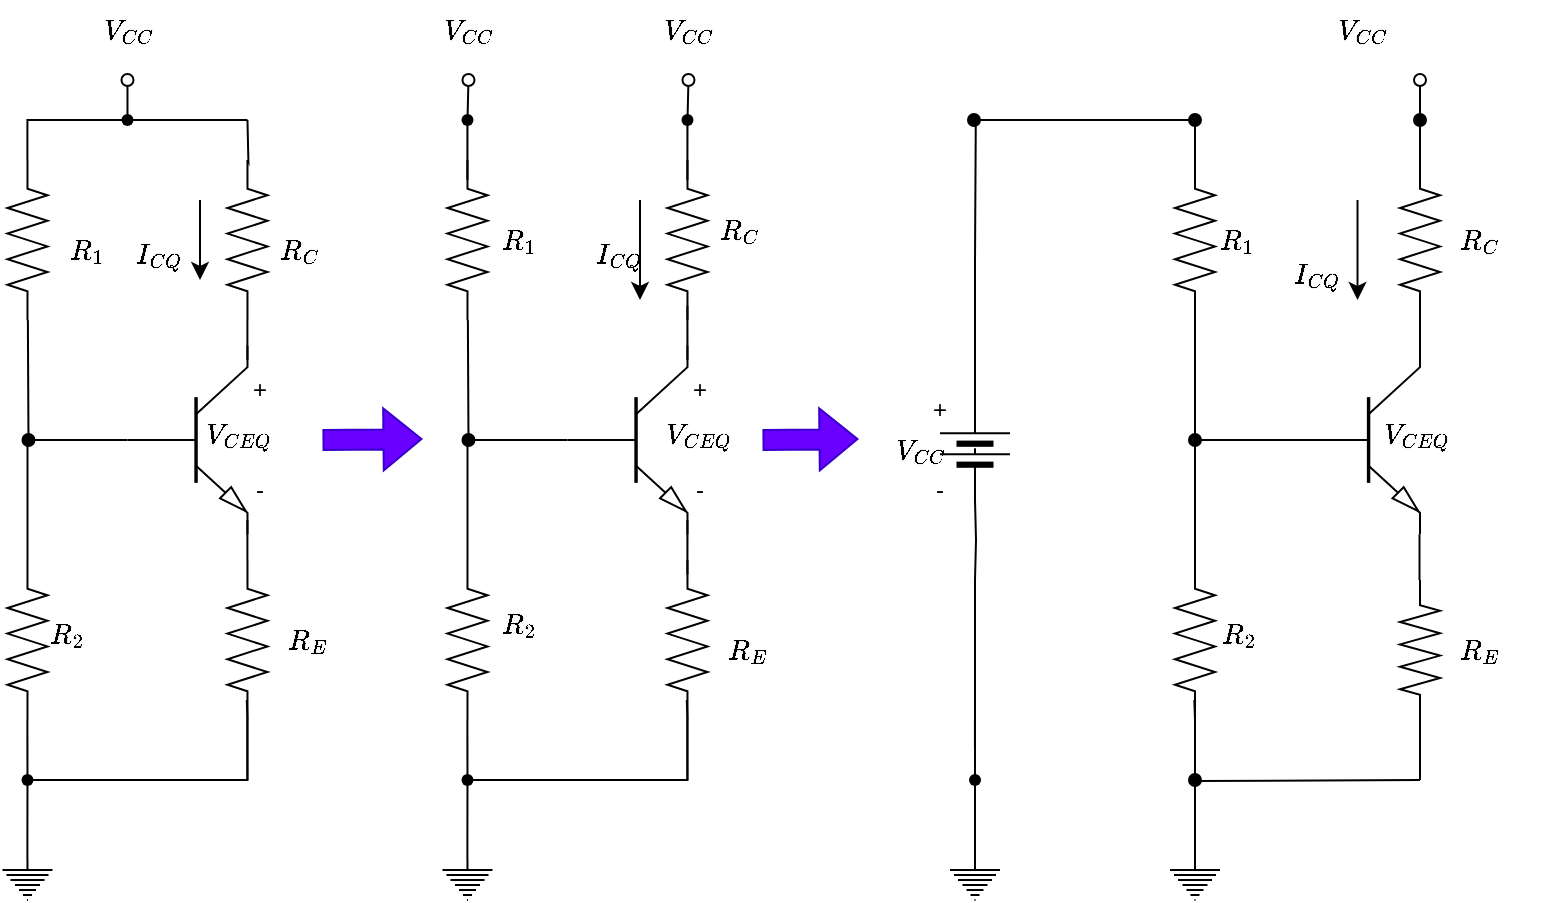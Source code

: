 <mxfile version="22.1.2" type="device">
  <diagram name="Trang-1" id="0fIAUOF8pv3qdebGaM4o">
    <mxGraphModel dx="1036" dy="1754" grid="1" gridSize="10" guides="1" tooltips="1" connect="1" arrows="1" fold="1" page="1" pageScale="1" pageWidth="850" pageHeight="1100" math="1" shadow="0">
      <root>
        <mxCell id="0" />
        <mxCell id="1" parent="0" />
        <mxCell id="og7eJ1KNwvm9wl_5LsM7-1" value="" style="edgeStyle=orthogonalEdgeStyle;rounded=0;orthogonalLoop=1;jettySize=auto;html=1;endArrow=none;endFill=0;labelBackgroundColor=none;fontColor=default;" edge="1" parent="1" source="og7eJ1KNwvm9wl_5LsM7-6" target="og7eJ1KNwvm9wl_5LsM7-5">
          <mxGeometry relative="1" as="geometry">
            <mxPoint x="193.74" y="-860" as="sourcePoint" />
            <Array as="points">
              <mxPoint x="83.74" y="-860" />
            </Array>
          </mxGeometry>
        </mxCell>
        <mxCell id="og7eJ1KNwvm9wl_5LsM7-2" value="" style="rounded=0;orthogonalLoop=1;jettySize=auto;html=1;startArrow=none;startFill=0;endArrow=oval;endFill=1;labelBackgroundColor=none;fontColor=default;" edge="1" parent="1" source="og7eJ1KNwvm9wl_5LsM7-3">
          <mxGeometry relative="1" as="geometry">
            <mxPoint x="84.24" y="-860" as="targetPoint" />
          </mxGeometry>
        </mxCell>
        <mxCell id="og7eJ1KNwvm9wl_5LsM7-3" value="" style="pointerEvents=1;verticalLabelPosition=bottom;shadow=0;dashed=0;align=center;html=1;verticalAlign=top;shape=mxgraph.electrical.resistors.resistor_2;direction=south;labelBackgroundColor=none;" vertex="1" parent="1">
          <mxGeometry x="73.74" y="-1000" width="20" height="80" as="geometry" />
        </mxCell>
        <mxCell id="og7eJ1KNwvm9wl_5LsM7-4" value="" style="edgeStyle=orthogonalEdgeStyle;rounded=0;orthogonalLoop=1;jettySize=auto;html=1;endArrow=none;endFill=0;labelBackgroundColor=none;fontColor=default;" edge="1" parent="1" source="og7eJ1KNwvm9wl_5LsM7-5" target="og7eJ1KNwvm9wl_5LsM7-20">
          <mxGeometry relative="1" as="geometry" />
        </mxCell>
        <mxCell id="og7eJ1KNwvm9wl_5LsM7-5" value="" style="pointerEvents=1;verticalLabelPosition=bottom;shadow=0;dashed=0;align=center;html=1;verticalAlign=top;shape=mxgraph.electrical.resistors.resistor_2;direction=south;labelBackgroundColor=none;" vertex="1" parent="1">
          <mxGeometry x="73.74" y="-800" width="20" height="80" as="geometry" />
        </mxCell>
        <mxCell id="og7eJ1KNwvm9wl_5LsM7-6" value="" style="verticalLabelPosition=bottom;shadow=0;dashed=0;align=center;html=1;verticalAlign=top;shape=mxgraph.electrical.transistors.npn_transistor_5;labelBackgroundColor=none;" vertex="1" parent="1">
          <mxGeometry x="133.74" y="-910" width="60" height="100" as="geometry" />
        </mxCell>
        <mxCell id="og7eJ1KNwvm9wl_5LsM7-7" value="" style="edgeStyle=orthogonalEdgeStyle;rounded=0;orthogonalLoop=1;jettySize=auto;html=1;endArrow=none;endFill=0;labelBackgroundColor=none;fontColor=default;" edge="1" parent="1" source="og7eJ1KNwvm9wl_5LsM7-10">
          <mxGeometry relative="1" as="geometry">
            <mxPoint x="193.74" y="-1020" as="targetPoint" />
          </mxGeometry>
        </mxCell>
        <mxCell id="og7eJ1KNwvm9wl_5LsM7-8" value="" style="edgeStyle=orthogonalEdgeStyle;rounded=0;orthogonalLoop=1;jettySize=auto;html=1;endArrow=none;endFill=0;labelBackgroundColor=none;fontColor=default;" edge="1" parent="1" source="og7eJ1KNwvm9wl_5LsM7-10" target="og7eJ1KNwvm9wl_5LsM7-3">
          <mxGeometry relative="1" as="geometry" />
        </mxCell>
        <mxCell id="og7eJ1KNwvm9wl_5LsM7-9" value="" style="edgeStyle=orthogonalEdgeStyle;rounded=0;orthogonalLoop=1;jettySize=auto;html=1;endArrow=oval;endFill=0;labelBackgroundColor=none;fontColor=default;" edge="1" parent="1" source="og7eJ1KNwvm9wl_5LsM7-10">
          <mxGeometry relative="1" as="geometry">
            <mxPoint x="133.74" y="-1040" as="targetPoint" />
          </mxGeometry>
        </mxCell>
        <mxCell id="og7eJ1KNwvm9wl_5LsM7-10" value="" style="shape=waypoint;sketch=0;size=6;pointerEvents=1;points=[];resizable=0;rotatable=0;perimeter=centerPerimeter;snapToPoint=1;verticalAlign=top;shadow=0;dashed=0;labelBackgroundColor=none;" vertex="1" parent="1">
          <mxGeometry x="123.74" y="-1030" width="20" height="20" as="geometry" />
        </mxCell>
        <mxCell id="og7eJ1KNwvm9wl_5LsM7-11" value="" style="edgeStyle=orthogonalEdgeStyle;rounded=0;orthogonalLoop=1;jettySize=auto;html=1;endArrow=none;endFill=0;labelBackgroundColor=none;fontColor=default;" edge="1" parent="1" target="og7eJ1KNwvm9wl_5LsM7-13">
          <mxGeometry relative="1" as="geometry">
            <mxPoint x="193.74" y="-1020" as="sourcePoint" />
          </mxGeometry>
        </mxCell>
        <mxCell id="og7eJ1KNwvm9wl_5LsM7-12" value="" style="edgeStyle=orthogonalEdgeStyle;rounded=0;orthogonalLoop=1;jettySize=auto;html=1;endArrow=none;endFill=0;labelBackgroundColor=none;fontColor=default;" edge="1" parent="1" source="og7eJ1KNwvm9wl_5LsM7-13">
          <mxGeometry relative="1" as="geometry">
            <Array as="points">
              <mxPoint x="193.74" y="-900" />
              <mxPoint x="193.74" y="-900" />
            </Array>
            <mxPoint x="194" y="-900" as="targetPoint" />
          </mxGeometry>
        </mxCell>
        <mxCell id="og7eJ1KNwvm9wl_5LsM7-13" value="" style="pointerEvents=1;verticalLabelPosition=bottom;shadow=0;dashed=0;align=center;html=1;verticalAlign=top;shape=mxgraph.electrical.resistors.resistor_2;direction=south;labelBackgroundColor=none;" vertex="1" parent="1">
          <mxGeometry x="183.74" y="-1000" width="20" height="80" as="geometry" />
        </mxCell>
        <mxCell id="og7eJ1KNwvm9wl_5LsM7-14" value="" style="edgeStyle=orthogonalEdgeStyle;rounded=0;orthogonalLoop=1;jettySize=auto;html=1;endArrow=none;endFill=0;labelBackgroundColor=none;fontColor=default;" edge="1" parent="1" source="og7eJ1KNwvm9wl_5LsM7-16">
          <mxGeometry relative="1" as="geometry">
            <mxPoint x="193.74" y="-690" as="targetPoint" />
          </mxGeometry>
        </mxCell>
        <mxCell id="og7eJ1KNwvm9wl_5LsM7-15" value="" style="edgeStyle=orthogonalEdgeStyle;rounded=0;orthogonalLoop=1;jettySize=auto;html=1;endArrow=none;endFill=0;" edge="1" parent="1" source="og7eJ1KNwvm9wl_5LsM7-16">
          <mxGeometry relative="1" as="geometry">
            <mxPoint x="194" y="-820" as="targetPoint" />
          </mxGeometry>
        </mxCell>
        <mxCell id="og7eJ1KNwvm9wl_5LsM7-16" value="" style="pointerEvents=1;verticalLabelPosition=bottom;shadow=0;dashed=0;align=center;html=1;verticalAlign=top;shape=mxgraph.electrical.resistors.resistor_2;direction=south;labelBackgroundColor=none;" vertex="1" parent="1">
          <mxGeometry x="183.74" y="-800" width="20" height="80" as="geometry" />
        </mxCell>
        <mxCell id="og7eJ1KNwvm9wl_5LsM7-17" style="edgeStyle=orthogonalEdgeStyle;rounded=0;orthogonalLoop=1;jettySize=auto;html=1;exitX=1;exitY=0.5;exitDx=0;exitDy=0;exitPerimeter=0;entryX=0.875;entryY=0.517;entryDx=0;entryDy=0;entryPerimeter=0;endArrow=none;endFill=0;labelBackgroundColor=none;fontColor=default;" edge="1" parent="1" source="og7eJ1KNwvm9wl_5LsM7-16" target="og7eJ1KNwvm9wl_5LsM7-16">
          <mxGeometry relative="1" as="geometry" />
        </mxCell>
        <mxCell id="og7eJ1KNwvm9wl_5LsM7-18" value="" style="edgeStyle=orthogonalEdgeStyle;rounded=0;orthogonalLoop=1;jettySize=auto;html=1;endArrow=none;endFill=0;labelBackgroundColor=none;fontColor=default;" edge="1" parent="1" source="og7eJ1KNwvm9wl_5LsM7-20" target="og7eJ1KNwvm9wl_5LsM7-16">
          <mxGeometry relative="1" as="geometry" />
        </mxCell>
        <mxCell id="og7eJ1KNwvm9wl_5LsM7-19" value="" style="edgeStyle=orthogonalEdgeStyle;rounded=0;orthogonalLoop=1;jettySize=auto;html=1;endArrow=none;endFill=0;labelBackgroundColor=none;fontColor=default;" edge="1" parent="1" source="og7eJ1KNwvm9wl_5LsM7-20" target="og7eJ1KNwvm9wl_5LsM7-21">
          <mxGeometry relative="1" as="geometry" />
        </mxCell>
        <mxCell id="og7eJ1KNwvm9wl_5LsM7-20" value="" style="shape=waypoint;sketch=0;size=6;pointerEvents=1;points=[];resizable=0;rotatable=0;perimeter=centerPerimeter;snapToPoint=1;verticalAlign=top;shadow=0;dashed=0;labelBackgroundColor=none;" vertex="1" parent="1">
          <mxGeometry x="73.74" y="-700" width="20" height="20" as="geometry" />
        </mxCell>
        <mxCell id="og7eJ1KNwvm9wl_5LsM7-21" value="" style="pointerEvents=1;verticalLabelPosition=bottom;shadow=0;dashed=0;align=center;html=1;verticalAlign=top;shape=mxgraph.electrical.signal_sources.protective_earth;labelBackgroundColor=none;" vertex="1" parent="1">
          <mxGeometry x="71.24" y="-650" width="25" height="20" as="geometry" />
        </mxCell>
        <mxCell id="og7eJ1KNwvm9wl_5LsM7-22" value="" style="edgeStyle=orthogonalEdgeStyle;rounded=0;orthogonalLoop=1;jettySize=auto;html=1;endArrow=none;endFill=0;labelBackgroundColor=none;fontColor=default;" edge="1" parent="1" source="og7eJ1KNwvm9wl_5LsM7-27" target="og7eJ1KNwvm9wl_5LsM7-26">
          <mxGeometry relative="1" as="geometry">
            <mxPoint x="413.74" y="-860" as="sourcePoint" />
            <Array as="points">
              <mxPoint x="303.74" y="-860" />
            </Array>
          </mxGeometry>
        </mxCell>
        <mxCell id="og7eJ1KNwvm9wl_5LsM7-23" value="" style="rounded=0;orthogonalLoop=1;jettySize=auto;html=1;startArrow=none;startFill=0;endArrow=oval;endFill=1;labelBackgroundColor=none;fontColor=default;" edge="1" parent="1" source="og7eJ1KNwvm9wl_5LsM7-24">
          <mxGeometry relative="1" as="geometry">
            <mxPoint x="304.24" y="-860" as="targetPoint" />
          </mxGeometry>
        </mxCell>
        <mxCell id="og7eJ1KNwvm9wl_5LsM7-24" value="" style="pointerEvents=1;verticalLabelPosition=bottom;shadow=0;dashed=0;align=center;html=1;verticalAlign=top;shape=mxgraph.electrical.resistors.resistor_2;direction=south;labelBackgroundColor=none;" vertex="1" parent="1">
          <mxGeometry x="293.74" y="-1000" width="20" height="80" as="geometry" />
        </mxCell>
        <mxCell id="og7eJ1KNwvm9wl_5LsM7-25" value="" style="edgeStyle=orthogonalEdgeStyle;rounded=0;orthogonalLoop=1;jettySize=auto;html=1;endArrow=none;endFill=0;labelBackgroundColor=none;fontColor=default;" edge="1" parent="1" source="og7eJ1KNwvm9wl_5LsM7-26" target="og7eJ1KNwvm9wl_5LsM7-40">
          <mxGeometry relative="1" as="geometry" />
        </mxCell>
        <mxCell id="og7eJ1KNwvm9wl_5LsM7-26" value="" style="pointerEvents=1;verticalLabelPosition=bottom;shadow=0;dashed=0;align=center;html=1;verticalAlign=top;shape=mxgraph.electrical.resistors.resistor_2;direction=south;labelBackgroundColor=none;" vertex="1" parent="1">
          <mxGeometry x="293.74" y="-800" width="20" height="80" as="geometry" />
        </mxCell>
        <mxCell id="og7eJ1KNwvm9wl_5LsM7-27" value="" style="verticalLabelPosition=bottom;shadow=0;dashed=0;align=center;html=1;verticalAlign=top;shape=mxgraph.electrical.transistors.npn_transistor_5;labelBackgroundColor=none;" vertex="1" parent="1">
          <mxGeometry x="353.74" y="-910" width="60" height="100" as="geometry" />
        </mxCell>
        <mxCell id="og7eJ1KNwvm9wl_5LsM7-28" value="" style="edgeStyle=orthogonalEdgeStyle;rounded=0;orthogonalLoop=1;jettySize=auto;html=1;endArrow=none;endFill=0;labelBackgroundColor=none;fontColor=default;" edge="1" parent="1" source="og7eJ1KNwvm9wl_5LsM7-30" target="og7eJ1KNwvm9wl_5LsM7-24">
          <mxGeometry relative="1" as="geometry" />
        </mxCell>
        <mxCell id="og7eJ1KNwvm9wl_5LsM7-29" value="" style="edgeStyle=orthogonalEdgeStyle;rounded=0;orthogonalLoop=1;jettySize=auto;html=1;endArrow=oval;endFill=0;labelBackgroundColor=none;fontColor=default;" edge="1" parent="1" source="og7eJ1KNwvm9wl_5LsM7-30">
          <mxGeometry relative="1" as="geometry">
            <mxPoint x="304.24" y="-1040" as="targetPoint" />
          </mxGeometry>
        </mxCell>
        <mxCell id="og7eJ1KNwvm9wl_5LsM7-30" value="" style="shape=waypoint;sketch=0;size=6;pointerEvents=1;points=[];resizable=0;rotatable=0;perimeter=centerPerimeter;snapToPoint=1;verticalAlign=top;shadow=0;dashed=0;labelBackgroundColor=none;" vertex="1" parent="1">
          <mxGeometry x="293.74" y="-1030" width="20" height="20" as="geometry" />
        </mxCell>
        <mxCell id="og7eJ1KNwvm9wl_5LsM7-31" value="" style="edgeStyle=orthogonalEdgeStyle;rounded=0;orthogonalLoop=1;jettySize=auto;html=1;endArrow=none;endFill=0;labelBackgroundColor=none;fontColor=default;entryX=1;entryY=0;entryDx=0;entryDy=0;entryPerimeter=0;" edge="1" parent="1" source="og7eJ1KNwvm9wl_5LsM7-33" target="og7eJ1KNwvm9wl_5LsM7-27">
          <mxGeometry relative="1" as="geometry">
            <Array as="points" />
          </mxGeometry>
        </mxCell>
        <mxCell id="og7eJ1KNwvm9wl_5LsM7-32" value="" style="edgeStyle=orthogonalEdgeStyle;rounded=0;orthogonalLoop=1;jettySize=auto;html=1;endArrow=none;endFill=0;labelBackgroundColor=none;fontColor=default;" edge="1" parent="1" source="og7eJ1KNwvm9wl_5LsM7-33" target="og7eJ1KNwvm9wl_5LsM7-58">
          <mxGeometry relative="1" as="geometry" />
        </mxCell>
        <mxCell id="og7eJ1KNwvm9wl_5LsM7-33" value="" style="pointerEvents=1;verticalLabelPosition=bottom;shadow=0;dashed=0;align=center;html=1;verticalAlign=top;shape=mxgraph.electrical.resistors.resistor_2;direction=south;labelBackgroundColor=none;" vertex="1" parent="1">
          <mxGeometry x="403.74" y="-1000" width="20" height="80" as="geometry" />
        </mxCell>
        <mxCell id="og7eJ1KNwvm9wl_5LsM7-34" value="" style="edgeStyle=orthogonalEdgeStyle;rounded=0;orthogonalLoop=1;jettySize=auto;html=1;endArrow=none;endFill=0;labelBackgroundColor=none;fontColor=default;entryX=1;entryY=1;entryDx=0;entryDy=0;entryPerimeter=0;" edge="1" parent="1" source="og7eJ1KNwvm9wl_5LsM7-36" target="og7eJ1KNwvm9wl_5LsM7-27">
          <mxGeometry relative="1" as="geometry">
            <Array as="points" />
          </mxGeometry>
        </mxCell>
        <mxCell id="og7eJ1KNwvm9wl_5LsM7-35" value="" style="edgeStyle=orthogonalEdgeStyle;rounded=0;orthogonalLoop=1;jettySize=auto;html=1;endArrow=none;endFill=0;labelBackgroundColor=none;fontColor=default;" edge="1" parent="1" source="og7eJ1KNwvm9wl_5LsM7-36">
          <mxGeometry relative="1" as="geometry">
            <mxPoint x="413.74" y="-690" as="targetPoint" />
          </mxGeometry>
        </mxCell>
        <mxCell id="og7eJ1KNwvm9wl_5LsM7-36" value="" style="pointerEvents=1;verticalLabelPosition=bottom;shadow=0;dashed=0;align=center;html=1;verticalAlign=top;shape=mxgraph.electrical.resistors.resistor_2;direction=south;labelBackgroundColor=none;" vertex="1" parent="1">
          <mxGeometry x="403.74" y="-800" width="20" height="80" as="geometry" />
        </mxCell>
        <mxCell id="og7eJ1KNwvm9wl_5LsM7-37" style="edgeStyle=orthogonalEdgeStyle;rounded=0;orthogonalLoop=1;jettySize=auto;html=1;exitX=1;exitY=0.5;exitDx=0;exitDy=0;exitPerimeter=0;entryX=0.875;entryY=0.517;entryDx=0;entryDy=0;entryPerimeter=0;endArrow=none;endFill=0;labelBackgroundColor=none;fontColor=default;" edge="1" parent="1" source="og7eJ1KNwvm9wl_5LsM7-36" target="og7eJ1KNwvm9wl_5LsM7-36">
          <mxGeometry relative="1" as="geometry" />
        </mxCell>
        <mxCell id="og7eJ1KNwvm9wl_5LsM7-38" value="" style="edgeStyle=orthogonalEdgeStyle;rounded=0;orthogonalLoop=1;jettySize=auto;html=1;endArrow=none;endFill=0;labelBackgroundColor=none;fontColor=default;" edge="1" parent="1" source="og7eJ1KNwvm9wl_5LsM7-40" target="og7eJ1KNwvm9wl_5LsM7-36">
          <mxGeometry relative="1" as="geometry" />
        </mxCell>
        <mxCell id="og7eJ1KNwvm9wl_5LsM7-39" value="" style="edgeStyle=orthogonalEdgeStyle;rounded=0;orthogonalLoop=1;jettySize=auto;html=1;endArrow=none;endFill=0;labelBackgroundColor=none;fontColor=default;" edge="1" parent="1" source="og7eJ1KNwvm9wl_5LsM7-40" target="og7eJ1KNwvm9wl_5LsM7-41">
          <mxGeometry relative="1" as="geometry" />
        </mxCell>
        <mxCell id="og7eJ1KNwvm9wl_5LsM7-40" value="" style="shape=waypoint;sketch=0;size=6;pointerEvents=1;points=[];resizable=0;rotatable=0;perimeter=centerPerimeter;snapToPoint=1;verticalAlign=top;shadow=0;dashed=0;labelBackgroundColor=none;" vertex="1" parent="1">
          <mxGeometry x="293.74" y="-700" width="20" height="20" as="geometry" />
        </mxCell>
        <mxCell id="og7eJ1KNwvm9wl_5LsM7-41" value="" style="pointerEvents=1;verticalLabelPosition=bottom;shadow=0;dashed=0;align=center;html=1;verticalAlign=top;shape=mxgraph.electrical.signal_sources.protective_earth;labelBackgroundColor=none;" vertex="1" parent="1">
          <mxGeometry x="291.24" y="-650" width="25" height="20" as="geometry" />
        </mxCell>
        <mxCell id="og7eJ1KNwvm9wl_5LsM7-42" style="edgeStyle=orthogonalEdgeStyle;rounded=0;orthogonalLoop=1;jettySize=auto;html=1;exitX=1;exitY=0.5;exitDx=0;exitDy=0;endArrow=none;endFill=0;labelBackgroundColor=none;fontColor=default;" edge="1" parent="1" source="og7eJ1KNwvm9wl_5LsM7-59">
          <mxGeometry relative="1" as="geometry">
            <mxPoint x="557.895" y="-1020" as="targetPoint" />
            <mxPoint x="557.5" y="-1000" as="sourcePoint" />
          </mxGeometry>
        </mxCell>
        <mxCell id="og7eJ1KNwvm9wl_5LsM7-43" value="" style="edgeStyle=orthogonalEdgeStyle;rounded=0;orthogonalLoop=1;jettySize=auto;html=1;endArrow=none;endFill=0;labelBackgroundColor=none;fontColor=default;" edge="1" parent="1" target="og7eJ1KNwvm9wl_5LsM7-55">
          <mxGeometry relative="1" as="geometry">
            <mxPoint x="557.474" y="-720.0" as="sourcePoint" />
          </mxGeometry>
        </mxCell>
        <mxCell id="og7eJ1KNwvm9wl_5LsM7-44" value="" style="edgeStyle=orthogonalEdgeStyle;rounded=0;orthogonalLoop=1;jettySize=auto;html=1;endArrow=oval;endFill=1;labelBackgroundColor=none;fontColor=default;" edge="1" parent="1">
          <mxGeometry relative="1" as="geometry">
            <mxPoint x="667.5" y="-1020" as="targetPoint" />
            <mxPoint x="607.5" y="-1020" as="sourcePoint" />
          </mxGeometry>
        </mxCell>
        <mxCell id="og7eJ1KNwvm9wl_5LsM7-45" value="" style="edgeStyle=orthogonalEdgeStyle;rounded=0;orthogonalLoop=1;jettySize=auto;html=1;endArrow=oval;endFill=1;labelBackgroundColor=none;fontColor=default;" edge="1" parent="1">
          <mxGeometry relative="1" as="geometry">
            <mxPoint x="607.5" y="-1020" as="sourcePoint" />
            <mxPoint x="557" y="-1020" as="targetPoint" />
          </mxGeometry>
        </mxCell>
        <mxCell id="og7eJ1KNwvm9wl_5LsM7-46" value="" style="edgeStyle=orthogonalEdgeStyle;rounded=0;orthogonalLoop=1;jettySize=auto;html=1;endArrow=oval;endFill=1;labelBackgroundColor=none;fontColor=default;" edge="1" parent="1" source="og7eJ1KNwvm9wl_5LsM7-48">
          <mxGeometry relative="1" as="geometry">
            <mxPoint x="668" y="-860" as="targetPoint" />
            <Array as="points">
              <mxPoint x="668" y="-860" />
              <mxPoint x="668" y="-860" />
            </Array>
          </mxGeometry>
        </mxCell>
        <mxCell id="og7eJ1KNwvm9wl_5LsM7-47" value="" style="edgeStyle=orthogonalEdgeStyle;rounded=0;orthogonalLoop=1;jettySize=auto;html=1;endArrow=none;endFill=0;labelBackgroundColor=none;fontColor=default;" edge="1" parent="1" source="og7eJ1KNwvm9wl_5LsM7-48">
          <mxGeometry relative="1" as="geometry">
            <mxPoint x="668" y="-1020" as="targetPoint" />
          </mxGeometry>
        </mxCell>
        <mxCell id="og7eJ1KNwvm9wl_5LsM7-48" value="" style="pointerEvents=1;verticalLabelPosition=bottom;shadow=0;dashed=0;align=center;html=1;verticalAlign=top;shape=mxgraph.electrical.resistors.resistor_2;direction=south;labelBackgroundColor=none;" vertex="1" parent="1">
          <mxGeometry x="657.5" y="-1000" width="20" height="80" as="geometry" />
        </mxCell>
        <mxCell id="og7eJ1KNwvm9wl_5LsM7-49" value="" style="edgeStyle=orthogonalEdgeStyle;rounded=0;orthogonalLoop=1;jettySize=auto;html=1;endArrow=oval;endFill=1;labelBackgroundColor=none;fontColor=default;" edge="1" parent="1" source="og7eJ1KNwvm9wl_5LsM7-51">
          <mxGeometry relative="1" as="geometry">
            <mxPoint x="667.5" y="-690" as="targetPoint" />
          </mxGeometry>
        </mxCell>
        <mxCell id="og7eJ1KNwvm9wl_5LsM7-50" value="" style="edgeStyle=orthogonalEdgeStyle;rounded=0;orthogonalLoop=1;jettySize=auto;html=1;endArrow=none;endFill=0;labelBackgroundColor=none;fontColor=default;" edge="1" parent="1" source="og7eJ1KNwvm9wl_5LsM7-51">
          <mxGeometry relative="1" as="geometry">
            <mxPoint x="667.5" y="-920" as="targetPoint" />
          </mxGeometry>
        </mxCell>
        <mxCell id="og7eJ1KNwvm9wl_5LsM7-51" value="" style="pointerEvents=1;verticalLabelPosition=bottom;shadow=0;dashed=0;align=center;html=1;verticalAlign=top;shape=mxgraph.electrical.resistors.resistor_2;direction=south;labelBackgroundColor=none;" vertex="1" parent="1">
          <mxGeometry x="657.5" y="-800" width="20" height="80" as="geometry" />
        </mxCell>
        <mxCell id="og7eJ1KNwvm9wl_5LsM7-52" style="edgeStyle=orthogonalEdgeStyle;rounded=0;orthogonalLoop=1;jettySize=auto;html=1;exitX=1;exitY=0.5;exitDx=0;exitDy=0;exitPerimeter=0;entryX=0.875;entryY=0.517;entryDx=0;entryDy=0;entryPerimeter=0;endArrow=none;endFill=0;labelBackgroundColor=none;fontColor=default;" edge="1" parent="1" source="og7eJ1KNwvm9wl_5LsM7-51" target="og7eJ1KNwvm9wl_5LsM7-51">
          <mxGeometry relative="1" as="geometry" />
        </mxCell>
        <mxCell id="og7eJ1KNwvm9wl_5LsM7-53" value="" style="edgeStyle=orthogonalEdgeStyle;rounded=0;orthogonalLoop=1;jettySize=auto;html=1;endArrow=none;endFill=0;labelBackgroundColor=none;fontColor=default;" edge="1" parent="1" source="og7eJ1KNwvm9wl_5LsM7-55" target="og7eJ1KNwvm9wl_5LsM7-56">
          <mxGeometry relative="1" as="geometry" />
        </mxCell>
        <mxCell id="og7eJ1KNwvm9wl_5LsM7-54" value="" style="edgeStyle=orthogonalEdgeStyle;rounded=0;orthogonalLoop=1;jettySize=auto;html=1;endArrow=none;endFill=0;labelBackgroundColor=none;fontColor=default;" edge="1" parent="1" source="og7eJ1KNwvm9wl_5LsM7-55">
          <mxGeometry relative="1" as="geometry">
            <mxPoint x="557.5" y="-790" as="targetPoint" />
          </mxGeometry>
        </mxCell>
        <mxCell id="og7eJ1KNwvm9wl_5LsM7-55" value="" style="shape=waypoint;sketch=0;size=6;pointerEvents=1;points=[];resizable=0;rotatable=0;perimeter=centerPerimeter;snapToPoint=1;verticalAlign=top;shadow=0;dashed=0;labelBackgroundColor=none;" vertex="1" parent="1">
          <mxGeometry x="547.5" y="-700" width="20" height="20" as="geometry" />
        </mxCell>
        <mxCell id="og7eJ1KNwvm9wl_5LsM7-56" value="" style="pointerEvents=1;verticalLabelPosition=bottom;shadow=0;dashed=0;align=center;html=1;verticalAlign=top;shape=mxgraph.electrical.signal_sources.protective_earth;labelBackgroundColor=none;" vertex="1" parent="1">
          <mxGeometry x="545" y="-650" width="25" height="20" as="geometry" />
        </mxCell>
        <mxCell id="og7eJ1KNwvm9wl_5LsM7-57" value="" style="edgeStyle=orthogonalEdgeStyle;rounded=0;orthogonalLoop=1;jettySize=auto;html=1;endArrow=oval;endFill=0;labelBackgroundColor=none;fontColor=default;" edge="1" parent="1" source="og7eJ1KNwvm9wl_5LsM7-58">
          <mxGeometry relative="1" as="geometry">
            <mxPoint x="414.24" y="-1040" as="targetPoint" />
          </mxGeometry>
        </mxCell>
        <mxCell id="og7eJ1KNwvm9wl_5LsM7-58" value="" style="shape=waypoint;sketch=0;size=6;pointerEvents=1;points=[];resizable=0;rotatable=0;perimeter=centerPerimeter;snapToPoint=1;verticalAlign=top;shadow=0;dashed=0;labelBackgroundColor=none;" vertex="1" parent="1">
          <mxGeometry x="403.74" y="-1030" width="20" height="20" as="geometry" />
        </mxCell>
        <mxCell id="og7eJ1KNwvm9wl_5LsM7-59" value="" style="pointerEvents=1;verticalLabelPosition=bottom;shadow=0;dashed=0;align=center;html=1;verticalAlign=top;shape=mxgraph.electrical.miscellaneous.batteryStack;direction=north;labelBackgroundColor=none;" vertex="1" parent="1">
          <mxGeometry x="540" y="-880" width="35" height="50" as="geometry" />
        </mxCell>
        <mxCell id="og7eJ1KNwvm9wl_5LsM7-60" value="" style="edgeStyle=orthogonalEdgeStyle;rounded=0;orthogonalLoop=1;jettySize=auto;html=1;endArrow=none;endFill=0;labelBackgroundColor=none;fontColor=default;" edge="1" parent="1" target="og7eJ1KNwvm9wl_5LsM7-59">
          <mxGeometry relative="1" as="geometry">
            <mxPoint x="557.5" y="-790" as="sourcePoint" />
          </mxGeometry>
        </mxCell>
        <mxCell id="og7eJ1KNwvm9wl_5LsM7-61" value="" style="edgeStyle=orthogonalEdgeStyle;rounded=0;orthogonalLoop=1;jettySize=auto;html=1;endArrow=none;endFill=0;labelBackgroundColor=none;fontColor=default;" edge="1" parent="1" source="og7eJ1KNwvm9wl_5LsM7-62" target="og7eJ1KNwvm9wl_5LsM7-51">
          <mxGeometry relative="1" as="geometry" />
        </mxCell>
        <mxCell id="og7eJ1KNwvm9wl_5LsM7-62" value="" style="pointerEvents=1;verticalLabelPosition=bottom;shadow=0;dashed=0;align=center;html=1;verticalAlign=top;shape=mxgraph.electrical.signal_sources.protective_earth;labelBackgroundColor=none;" vertex="1" parent="1">
          <mxGeometry x="655" y="-650" width="25" height="20" as="geometry" />
        </mxCell>
        <mxCell id="og7eJ1KNwvm9wl_5LsM7-63" value="" style="edgeStyle=orthogonalEdgeStyle;rounded=0;orthogonalLoop=1;jettySize=auto;html=1;endArrow=none;endFill=0;labelBackgroundColor=none;fontColor=default;" edge="1" parent="1" source="og7eJ1KNwvm9wl_5LsM7-65">
          <mxGeometry relative="1" as="geometry">
            <mxPoint x="665" y="-860" as="targetPoint" />
          </mxGeometry>
        </mxCell>
        <mxCell id="og7eJ1KNwvm9wl_5LsM7-64" value="" style="edgeStyle=orthogonalEdgeStyle;rounded=0;orthogonalLoop=1;jettySize=auto;html=1;endArrow=none;endFill=0;labelBackgroundColor=none;fontColor=default;" edge="1" parent="1" source="og7eJ1KNwvm9wl_5LsM7-65" target="og7eJ1KNwvm9wl_5LsM7-71">
          <mxGeometry relative="1" as="geometry">
            <Array as="points">
              <mxPoint x="779.76" y="-800" />
              <mxPoint x="779.76" y="-800" />
            </Array>
          </mxGeometry>
        </mxCell>
        <mxCell id="og7eJ1KNwvm9wl_5LsM7-65" value="" style="verticalLabelPosition=bottom;shadow=0;dashed=0;align=center;html=1;verticalAlign=top;shape=mxgraph.electrical.transistors.npn_transistor_5;labelBackgroundColor=none;" vertex="1" parent="1">
          <mxGeometry x="720" y="-910" width="60" height="100" as="geometry" />
        </mxCell>
        <mxCell id="og7eJ1KNwvm9wl_5LsM7-66" value="" style="edgeStyle=orthogonalEdgeStyle;rounded=0;orthogonalLoop=1;jettySize=auto;html=1;endArrow=none;endFill=0;labelBackgroundColor=none;fontColor=default;entryX=1;entryY=0;entryDx=0;entryDy=0;entryPerimeter=0;" edge="1" parent="1" source="og7eJ1KNwvm9wl_5LsM7-69" target="og7eJ1KNwvm9wl_5LsM7-65">
          <mxGeometry relative="1" as="geometry">
            <mxPoint x="779.76" y="-920" as="targetPoint" />
            <Array as="points" />
          </mxGeometry>
        </mxCell>
        <mxCell id="og7eJ1KNwvm9wl_5LsM7-67" value="" style="edgeStyle=orthogonalEdgeStyle;rounded=0;orthogonalLoop=1;jettySize=auto;html=1;endArrow=oval;endFill=0;labelBackgroundColor=none;fontColor=default;" edge="1" parent="1" source="og7eJ1KNwvm9wl_5LsM7-69">
          <mxGeometry relative="1" as="geometry">
            <mxPoint x="780" y="-1040" as="targetPoint" />
          </mxGeometry>
        </mxCell>
        <mxCell id="og7eJ1KNwvm9wl_5LsM7-68" value="" style="edgeStyle=orthogonalEdgeStyle;rounded=0;orthogonalLoop=1;jettySize=auto;html=1;endArrow=oval;endFill=1;labelBackgroundColor=none;fontColor=default;" edge="1" parent="1" source="og7eJ1KNwvm9wl_5LsM7-69">
          <mxGeometry relative="1" as="geometry">
            <mxPoint x="780" y="-1020" as="targetPoint" />
          </mxGeometry>
        </mxCell>
        <mxCell id="og7eJ1KNwvm9wl_5LsM7-69" value="" style="pointerEvents=1;verticalLabelPosition=bottom;shadow=0;dashed=0;align=center;html=1;verticalAlign=top;shape=mxgraph.electrical.resistors.resistor_2;direction=south;labelBackgroundColor=none;" vertex="1" parent="1">
          <mxGeometry x="770" y="-1000" width="20" height="80" as="geometry" />
        </mxCell>
        <mxCell id="og7eJ1KNwvm9wl_5LsM7-70" value="" style="edgeStyle=orthogonalEdgeStyle;rounded=0;orthogonalLoop=1;jettySize=auto;html=1;endArrow=none;endFill=0;labelBackgroundColor=none;fontColor=default;" edge="1" parent="1" source="og7eJ1KNwvm9wl_5LsM7-71">
          <mxGeometry relative="1" as="geometry">
            <mxPoint x="780" y="-690" as="targetPoint" />
          </mxGeometry>
        </mxCell>
        <mxCell id="og7eJ1KNwvm9wl_5LsM7-71" value="" style="pointerEvents=1;verticalLabelPosition=bottom;shadow=0;dashed=0;align=center;html=1;verticalAlign=top;shape=mxgraph.electrical.resistors.resistor_2;direction=south;labelBackgroundColor=none;" vertex="1" parent="1">
          <mxGeometry x="770" y="-790" width="20" height="70" as="geometry" />
        </mxCell>
        <mxCell id="og7eJ1KNwvm9wl_5LsM7-72" value="" style="edgeStyle=orthogonalEdgeStyle;rounded=0;orthogonalLoop=1;jettySize=auto;html=1;labelBackgroundColor=none;fontColor=default;endArrow=none;endFill=0;" edge="1" parent="1" target="og7eJ1KNwvm9wl_5LsM7-51">
          <mxGeometry relative="1" as="geometry">
            <mxPoint x="780" y="-690" as="sourcePoint" />
          </mxGeometry>
        </mxCell>
        <mxCell id="og7eJ1KNwvm9wl_5LsM7-73" value="" style="shape=flexArrow;endArrow=classic;html=1;rounded=0;labelBackgroundColor=none;fontColor=default;fillColor=#6a00ff;strokeColor=#3700CC;" edge="1" parent="1">
          <mxGeometry width="50" height="50" relative="1" as="geometry">
            <mxPoint x="231.24" y="-860" as="sourcePoint" />
            <mxPoint x="281.24" y="-860.5" as="targetPoint" />
          </mxGeometry>
        </mxCell>
        <mxCell id="og7eJ1KNwvm9wl_5LsM7-74" value="" style="shape=flexArrow;endArrow=classic;html=1;rounded=0;labelBackgroundColor=none;fontColor=default;fillColor=#6a00ff;strokeColor=#3700CC;" edge="1" parent="1">
          <mxGeometry width="50" height="50" relative="1" as="geometry">
            <mxPoint x="451.24" y="-860" as="sourcePoint" />
            <mxPoint x="499.24" y="-860.5" as="targetPoint" />
          </mxGeometry>
        </mxCell>
        <mxCell id="og7eJ1KNwvm9wl_5LsM7-75" value="$$V_{CC}$$" style="text;html=1;strokeColor=none;fillColor=none;align=center;verticalAlign=middle;whiteSpace=wrap;rounded=0;" vertex="1" parent="1">
          <mxGeometry x="103.74" y="-1080" width="60" height="30" as="geometry" />
        </mxCell>
        <mxCell id="og7eJ1KNwvm9wl_5LsM7-76" value="$$V_{CC}$$" style="text;html=1;strokeColor=none;fillColor=none;align=center;verticalAlign=middle;whiteSpace=wrap;rounded=0;" vertex="1" parent="1">
          <mxGeometry x="273.74" y="-1080" width="60" height="30" as="geometry" />
        </mxCell>
        <mxCell id="og7eJ1KNwvm9wl_5LsM7-77" value="$$V_{CC}$$" style="text;html=1;strokeColor=none;fillColor=none;align=center;verticalAlign=middle;whiteSpace=wrap;rounded=0;" vertex="1" parent="1">
          <mxGeometry x="383.74" y="-1080" width="60" height="30" as="geometry" />
        </mxCell>
        <mxCell id="og7eJ1KNwvm9wl_5LsM7-78" value="$$V_{CC}$$" style="text;html=1;strokeColor=none;fillColor=none;align=center;verticalAlign=middle;whiteSpace=wrap;rounded=0;" vertex="1" parent="1">
          <mxGeometry x="721.22" y="-1080" width="60" height="30" as="geometry" />
        </mxCell>
        <mxCell id="og7eJ1KNwvm9wl_5LsM7-79" value="$$R_C$$" style="text;html=1;strokeColor=none;fillColor=none;align=center;verticalAlign=middle;whiteSpace=wrap;rounded=0;" vertex="1" parent="1">
          <mxGeometry x="190" y="-970" width="60" height="30" as="geometry" />
        </mxCell>
        <mxCell id="og7eJ1KNwvm9wl_5LsM7-80" value="$$R_C$$" style="text;html=1;strokeColor=none;fillColor=none;align=center;verticalAlign=middle;whiteSpace=wrap;rounded=0;" vertex="1" parent="1">
          <mxGeometry x="410" y="-980" width="60" height="30" as="geometry" />
        </mxCell>
        <mxCell id="og7eJ1KNwvm9wl_5LsM7-81" value="$$R_C$$" style="text;html=1;strokeColor=none;fillColor=none;align=center;verticalAlign=middle;whiteSpace=wrap;rounded=0;" vertex="1" parent="1">
          <mxGeometry x="780" y="-975" width="60" height="30" as="geometry" />
        </mxCell>
        <mxCell id="og7eJ1KNwvm9wl_5LsM7-82" value="$$R_E$$" style="text;html=1;strokeColor=none;fillColor=none;align=center;verticalAlign=middle;whiteSpace=wrap;rounded=0;" vertex="1" parent="1">
          <mxGeometry x="193.74" y="-775" width="60" height="30" as="geometry" />
        </mxCell>
        <mxCell id="og7eJ1KNwvm9wl_5LsM7-83" value="$$R_E$$" style="text;html=1;strokeColor=none;fillColor=none;align=center;verticalAlign=middle;whiteSpace=wrap;rounded=0;" vertex="1" parent="1">
          <mxGeometry x="413.74" y="-770" width="60" height="30" as="geometry" />
        </mxCell>
        <mxCell id="og7eJ1KNwvm9wl_5LsM7-84" value="$$R_E$$" style="text;html=1;strokeColor=none;fillColor=none;align=center;verticalAlign=middle;whiteSpace=wrap;rounded=0;" vertex="1" parent="1">
          <mxGeometry x="780" y="-770" width="60" height="30" as="geometry" />
        </mxCell>
        <mxCell id="og7eJ1KNwvm9wl_5LsM7-85" value="$$R_1$$" style="text;html=1;strokeColor=none;fillColor=none;align=center;verticalAlign=middle;whiteSpace=wrap;rounded=0;" vertex="1" parent="1">
          <mxGeometry x="300" y="-975" width="60" height="30" as="geometry" />
        </mxCell>
        <mxCell id="og7eJ1KNwvm9wl_5LsM7-86" value="$$R_1$$" style="text;html=1;strokeColor=none;fillColor=none;align=center;verticalAlign=middle;whiteSpace=wrap;rounded=0;" vertex="1" parent="1">
          <mxGeometry x="83.74" y="-970" width="60" height="30" as="geometry" />
        </mxCell>
        <mxCell id="og7eJ1KNwvm9wl_5LsM7-87" value="$$R_1$$" style="text;html=1;strokeColor=none;fillColor=none;align=center;verticalAlign=middle;whiteSpace=wrap;rounded=0;" vertex="1" parent="1">
          <mxGeometry x="658.76" y="-975" width="60" height="30" as="geometry" />
        </mxCell>
        <mxCell id="og7eJ1KNwvm9wl_5LsM7-88" value="$$R_2$$&lt;br&gt;" style="text;html=1;strokeColor=none;fillColor=none;align=center;verticalAlign=middle;whiteSpace=wrap;rounded=0;" vertex="1" parent="1">
          <mxGeometry x="73.74" y="-770" width="60" height="30" as="geometry" />
        </mxCell>
        <mxCell id="og7eJ1KNwvm9wl_5LsM7-89" value="$$R_2$$&lt;br&gt;" style="text;html=1;strokeColor=none;fillColor=none;align=center;verticalAlign=middle;whiteSpace=wrap;rounded=0;" vertex="1" parent="1">
          <mxGeometry x="300" y="-775" width="60" height="30" as="geometry" />
        </mxCell>
        <mxCell id="og7eJ1KNwvm9wl_5LsM7-90" value="$$R_2$$&lt;br&gt;" style="text;html=1;strokeColor=none;fillColor=none;align=center;verticalAlign=middle;whiteSpace=wrap;rounded=0;" vertex="1" parent="1">
          <mxGeometry x="660" y="-770" width="60" height="30" as="geometry" />
        </mxCell>
        <mxCell id="og7eJ1KNwvm9wl_5LsM7-91" value="" style="endArrow=classic;html=1;rounded=0;" edge="1" parent="1">
          <mxGeometry width="50" height="50" relative="1" as="geometry">
            <mxPoint x="170" y="-980" as="sourcePoint" />
            <mxPoint x="170" y="-940" as="targetPoint" />
          </mxGeometry>
        </mxCell>
        <mxCell id="og7eJ1KNwvm9wl_5LsM7-92" value="" style="endArrow=classic;html=1;rounded=0;" edge="1" parent="1">
          <mxGeometry width="50" height="50" relative="1" as="geometry">
            <mxPoint x="748.76" y="-980" as="sourcePoint" />
            <mxPoint x="748.76" y="-930" as="targetPoint" />
          </mxGeometry>
        </mxCell>
        <mxCell id="og7eJ1KNwvm9wl_5LsM7-93" value="$$I_{CQ}$$&lt;br&gt;" style="text;html=1;strokeColor=none;fillColor=none;align=center;verticalAlign=middle;whiteSpace=wrap;rounded=0;" vertex="1" parent="1">
          <mxGeometry x="120" y="-960" width="60" height="30" as="geometry" />
        </mxCell>
        <mxCell id="og7eJ1KNwvm9wl_5LsM7-94" value="$$I_{CQ}$$&lt;br&gt;" style="text;html=1;strokeColor=none;fillColor=none;align=center;verticalAlign=middle;whiteSpace=wrap;rounded=0;" vertex="1" parent="1">
          <mxGeometry x="350" y="-960" width="60" height="30" as="geometry" />
        </mxCell>
        <mxCell id="og7eJ1KNwvm9wl_5LsM7-95" value="$$I_{CQ}$$&lt;br&gt;" style="text;html=1;strokeColor=none;fillColor=none;align=center;verticalAlign=middle;whiteSpace=wrap;rounded=0;" vertex="1" parent="1">
          <mxGeometry x="698.76" y="-950" width="60" height="30" as="geometry" />
        </mxCell>
        <mxCell id="og7eJ1KNwvm9wl_5LsM7-96" value="$$V_{CEQ}$$&lt;br&gt;" style="text;html=1;strokeColor=none;fillColor=none;align=center;verticalAlign=middle;whiteSpace=wrap;rounded=0;" vertex="1" parent="1">
          <mxGeometry x="390" y="-870" width="60" height="30" as="geometry" />
        </mxCell>
        <mxCell id="og7eJ1KNwvm9wl_5LsM7-97" value="$$V_{CEQ}$$&lt;br&gt;" style="text;html=1;strokeColor=none;fillColor=none;align=center;verticalAlign=middle;whiteSpace=wrap;rounded=0;" vertex="1" parent="1">
          <mxGeometry x="160" y="-870" width="60" height="30" as="geometry" />
        </mxCell>
        <mxCell id="og7eJ1KNwvm9wl_5LsM7-98" value="$$V_{CEQ}$$&lt;br&gt;" style="text;html=1;strokeColor=none;fillColor=none;align=center;verticalAlign=middle;whiteSpace=wrap;rounded=0;" vertex="1" parent="1">
          <mxGeometry x="748.76" y="-870" width="60" height="30" as="geometry" />
        </mxCell>
        <mxCell id="og7eJ1KNwvm9wl_5LsM7-99" value="$$V_{CC}$$" style="text;html=1;strokeColor=none;fillColor=none;align=center;verticalAlign=middle;whiteSpace=wrap;rounded=0;" vertex="1" parent="1">
          <mxGeometry x="500" y="-870" width="60" height="30" as="geometry" />
        </mxCell>
        <mxCell id="og7eJ1KNwvm9wl_5LsM7-100" value="+" style="text;html=1;strokeColor=none;fillColor=none;align=center;verticalAlign=middle;whiteSpace=wrap;rounded=0;" vertex="1" parent="1">
          <mxGeometry x="510" y="-890" width="60" height="30" as="geometry" />
        </mxCell>
        <mxCell id="og7eJ1KNwvm9wl_5LsM7-101" value="" style="endArrow=classic;html=1;rounded=0;" edge="1" parent="1">
          <mxGeometry width="50" height="50" relative="1" as="geometry">
            <mxPoint x="390" y="-980" as="sourcePoint" />
            <mxPoint x="390" y="-930" as="targetPoint" />
          </mxGeometry>
        </mxCell>
        <mxCell id="og7eJ1KNwvm9wl_5LsM7-102" value="+" style="text;html=1;strokeColor=none;fillColor=none;align=center;verticalAlign=middle;whiteSpace=wrap;rounded=0;" vertex="1" parent="1">
          <mxGeometry x="390" y="-900" width="60" height="30" as="geometry" />
        </mxCell>
        <mxCell id="og7eJ1KNwvm9wl_5LsM7-103" value="+" style="text;html=1;strokeColor=none;fillColor=none;align=center;verticalAlign=middle;whiteSpace=wrap;rounded=0;" vertex="1" parent="1">
          <mxGeometry x="170" y="-900" width="60" height="30" as="geometry" />
        </mxCell>
        <mxCell id="og7eJ1KNwvm9wl_5LsM7-104" value="-" style="text;html=1;strokeColor=none;fillColor=none;align=center;verticalAlign=middle;whiteSpace=wrap;rounded=0;" vertex="1" parent="1">
          <mxGeometry x="510" y="-850" width="60" height="30" as="geometry" />
        </mxCell>
        <mxCell id="og7eJ1KNwvm9wl_5LsM7-105" value="-" style="text;html=1;strokeColor=none;fillColor=none;align=center;verticalAlign=middle;whiteSpace=wrap;rounded=0;" vertex="1" parent="1">
          <mxGeometry x="390" y="-850" width="60" height="30" as="geometry" />
        </mxCell>
        <mxCell id="og7eJ1KNwvm9wl_5LsM7-106" value="-" style="text;html=1;strokeColor=none;fillColor=none;align=center;verticalAlign=middle;whiteSpace=wrap;rounded=0;" vertex="1" parent="1">
          <mxGeometry x="170" y="-850" width="60" height="30" as="geometry" />
        </mxCell>
      </root>
    </mxGraphModel>
  </diagram>
</mxfile>
